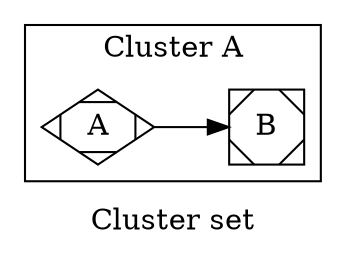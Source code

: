 digraph graph_51
{
graph [ label="Cluster set" rankdir="LR" ]

subgraph "cluster A"
{
graph [ label="Cluster A" rankdir="LR" ]

"A" [ shape="Mdiamond" ]
"B" [ shape="Msquare" ]
"A" -> "B" [ label="" ]
}
}
